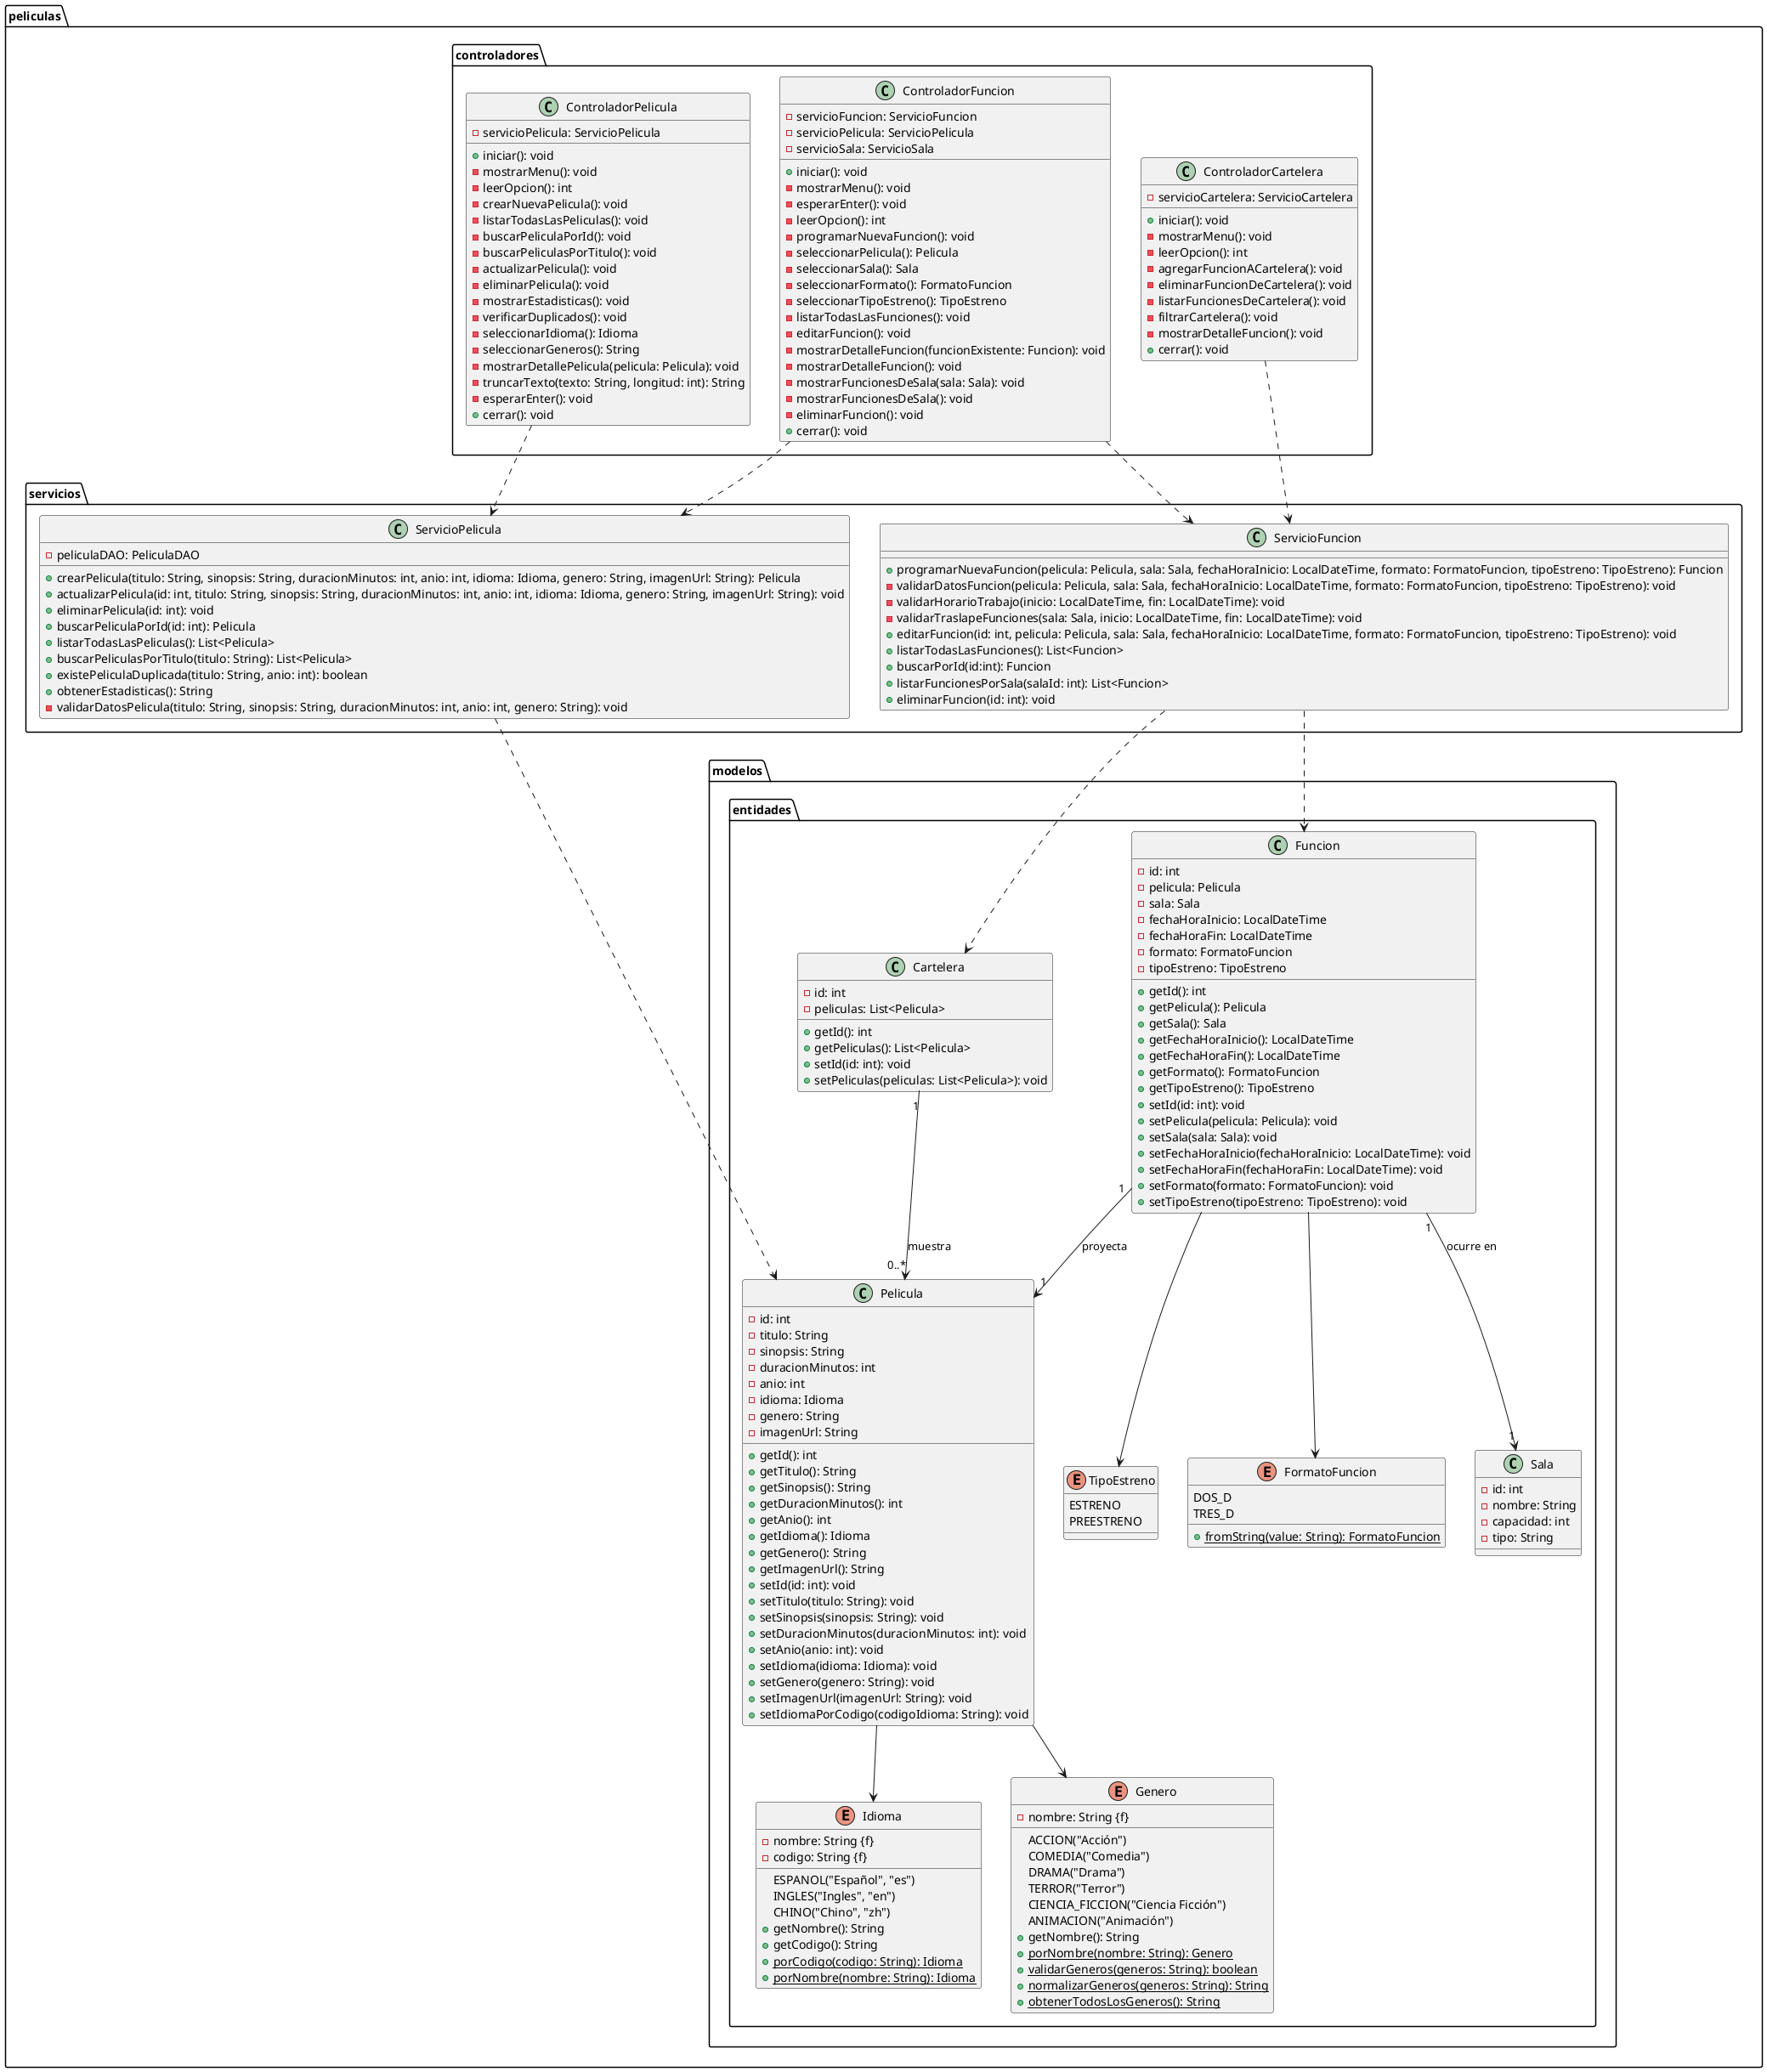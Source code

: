 @startuml DiagramaUnico
package peliculas {
    ' ==================== PAQUETE: MODELO ====================
    package modelos {
        package entidades{

        class Pelicula {
        - id: int
        - titulo: String
        - sinopsis: String
        - duracionMinutos: int
        - anio: int
        - idioma: Idioma
        - genero: String
        - imagenUrl: String
        + getId(): int
        + getTitulo(): String
        + getSinopsis(): String
        + getDuracionMinutos(): int
        + getAnio(): int
        + getIdioma(): Idioma
        + getGenero(): String
        + getImagenUrl(): String
        + setId(id: int): void
        + setTitulo(titulo: String): void
        + setSinopsis(sinopsis: String): void
        + setDuracionMinutos(duracionMinutos: int): void
        + setAnio(anio: int): void
        + setIdioma(idioma: Idioma): void
        + setGenero(genero: String): void
        + setImagenUrl(imagenUrl: String): void
        + setIdiomaPorCodigo(codigoIdioma: String): void
        }

        class Funcion {
            - id: int
            - pelicula: Pelicula
            - sala: Sala
            - fechaHoraInicio: LocalDateTime
            - fechaHoraFin: LocalDateTime
            - formato: FormatoFuncion
            - tipoEstreno: TipoEstreno
            + getId(): int
            + getPelicula(): Pelicula
            + getSala(): Sala
            + getFechaHoraInicio(): LocalDateTime
            + getFechaHoraFin(): LocalDateTime
            + getFormato(): FormatoFuncion
            + getTipoEstreno(): TipoEstreno
            + setId(id: int): void
            + setPelicula(pelicula: Pelicula): void
            + setSala(sala: Sala): void
            + setFechaHoraInicio(fechaHoraInicio: LocalDateTime): void
            + setFechaHoraFin(fechaHoraFin: LocalDateTime): void
            + setFormato(formato: FormatoFuncion): void
            + setTipoEstreno(tipoEstreno: TipoEstreno): void
        }

        class Sala {
            - id: int
            - nombre: String
            - capacidad: int
            - tipo: String
        }

        class Cartelera {
            - id: int
            - peliculas: List<Pelicula>
            + getId(): int
            + getPeliculas(): List<Pelicula>
            + setId(id: int): void
            + setPeliculas(peliculas: List<Pelicula>): void
        }

        enum Idioma {
            ESPANOL("Español", "es")
            INGLES("Ingles", "en")
            CHINO("Chino", "zh")
            - nombre: String {f}
            - codigo: String {f}
            + getNombre(): String
            + getCodigo(): String
            + porCodigo(codigo: String): Idioma {static}
            + porNombre(nombre: String): Idioma {static}
        }

        enum Genero {
            ACCION("Acción")
            COMEDIA("Comedia")
            DRAMA("Drama")
            TERROR("Terror")
            CIENCIA_FICCION("Ciencia Ficción")
            ANIMACION("Animación")
            - nombre: String {f}
            + getNombre(): String
            + porNombre(nombre: String): Genero {static}
            + validarGeneros(generos: String): boolean {static}
            + normalizarGeneros(generos: String): String {static}
            + obtenerTodosLosGeneros(): String {static}
        }

        enum TipoEstreno{
            ESTRENO
            PREESTRENO
        }

        enum FormatoFuncion{
            DOS_D
            TRES_D
            + fromString(value: String): FormatoFuncion {static}
        }

        }
    }

    ' ==================== PAQUETE: CONTROLADORES ====================
    package controladores {
        class ControladorPelicula {
            - servicioPelicula: ServicioPelicula
            + iniciar(): void
            - mostrarMenu(): void
            - leerOpcion(): int
            - crearNuevaPelicula(): void
            - listarTodasLasPeliculas(): void
            - buscarPeliculaPorId(): void
            - buscarPeliculasPorTitulo(): void
            - actualizarPelicula(): void
            - eliminarPelicula(): void
            - mostrarEstadisticas(): void
            - verificarDuplicados(): void
            - seleccionarIdioma(): Idioma
            - seleccionarGeneros(): String
            - mostrarDetallePelicula(pelicula: Pelicula): void
            - truncarTexto(texto: String, longitud: int): String
            - esperarEnter(): void
            + cerrar(): void
        }

        class ControladorFuncion {
            - servicioFuncion: ServicioFuncion
            - servicioPelicula: ServicioPelicula
            - servicioSala: ServicioSala
            + iniciar(): void
            - mostrarMenu(): void
            - esperarEnter(): void
            - leerOpcion(): int
            - programarNuevaFuncion(): void
            - seleccionarPelicula(): Pelicula
            - seleccionarSala(): Sala
            - seleccionarFormato(): FormatoFuncion
            - seleccionarTipoEstreno(): TipoEstreno
            - listarTodasLasFunciones(): void
            - editarFuncion(): void
            - mostrarDetalleFuncion(funcionExistente: Funcion): void
            - mostrarDetalleFuncion(): void
            - mostrarFuncionesDeSala(sala: Sala): void
            - mostrarFuncionesDeSala(): void
            - eliminarFuncion(): void
            + cerrar(): void
        }

        class ControladorCartelera {
            - servicioCartelera: ServicioCartelera
            + iniciar(): void
            - mostrarMenu(): void
            - leerOpcion(): int
            - agregarFuncionACartelera(): void
            - eliminarFuncionDeCartelera(): void
            - listarFuncionesDeCartelera(): void
            - filtrarCartelera(): void
            - mostrarDetalleFuncion(): void
            + cerrar(): void
        }
    }

    ' ==================== PAQUETE: SERVICIOS ====================
    package servicios {
        class ServicioPelicula {
        - peliculaDAO: PeliculaDAO
        + crearPelicula(titulo: String, sinopsis: String, duracionMinutos: int, anio: int, idioma: Idioma, genero: String, imagenUrl: String): Pelicula
        + actualizarPelicula(id: int, titulo: String, sinopsis: String, duracionMinutos: int, anio: int, idioma: Idioma, genero: String, imagenUrl: String): void
        + eliminarPelicula(id: int): void
        + buscarPeliculaPorId(id: int): Pelicula
        + listarTodasLasPeliculas(): List<Pelicula>
        + buscarPeliculasPorTitulo(titulo: String): List<Pelicula>
        + existePeliculaDuplicada(titulo: String, anio: int): boolean
        + obtenerEstadisticas(): String
        - validarDatosPelicula(titulo: String, sinopsis: String, duracionMinutos: int, anio: int, genero: String): void
        }

        class ServicioFuncion {
            + programarNuevaFuncion(pelicula: Pelicula, sala: Sala, fechaHoraInicio: LocalDateTime, formato: FormatoFuncion, tipoEstreno: TipoEstreno): Funcion
            - validarDatosFuncion(pelicula: Pelicula, sala: Sala, fechaHoraInicio: LocalDateTime, formato: FormatoFuncion, tipoEstreno: TipoEstreno): void
            - validarHorarioTrabajo(inicio: LocalDateTime, fin: LocalDateTime): void
            - validarTraslapeFunciones(sala: Sala, inicio: LocalDateTime, fin: LocalDateTime): void
            + editarFuncion(id: int, pelicula: Pelicula, sala: Sala, fechaHoraInicio: LocalDateTime, formato: FormatoFuncion, tipoEstreno: TipoEstreno): void
            + listarTodasLasFunciones(): List<Funcion>
            + buscarPorId(id:int): Funcion
            + listarFuncionesPorSala(salaId: int): List<Funcion>
            + eliminarFuncion(id: int): void
        }
    }

    ' ==================== RELACIONES ====================

    controladores.ControladorFuncion..> servicios.ServicioFuncion
    controladores.ControladorCartelera..> servicios.ServicioFuncion
    controladores.ControladorPelicula..> servicios.ServicioPelicula
    controladores.ControladorFuncion..> servicios.ServicioPelicula

    Funcion "1" --> "1" Pelicula : proyecta
    Funcion "1" --> "1" Sala : ocurre en
    Cartelera "1" --> "0..*" Pelicula : muestra

    ServicioFuncion ..> Funcion
    ServicioFuncion ..> Cartelera
    ServicioPelicula ..> Pelicula

    Pelicula --> Idioma
    Pelicula --> Genero

    Funcion --> FormatoFuncion
    Funcion --> TipoEstreno


}
@enduml